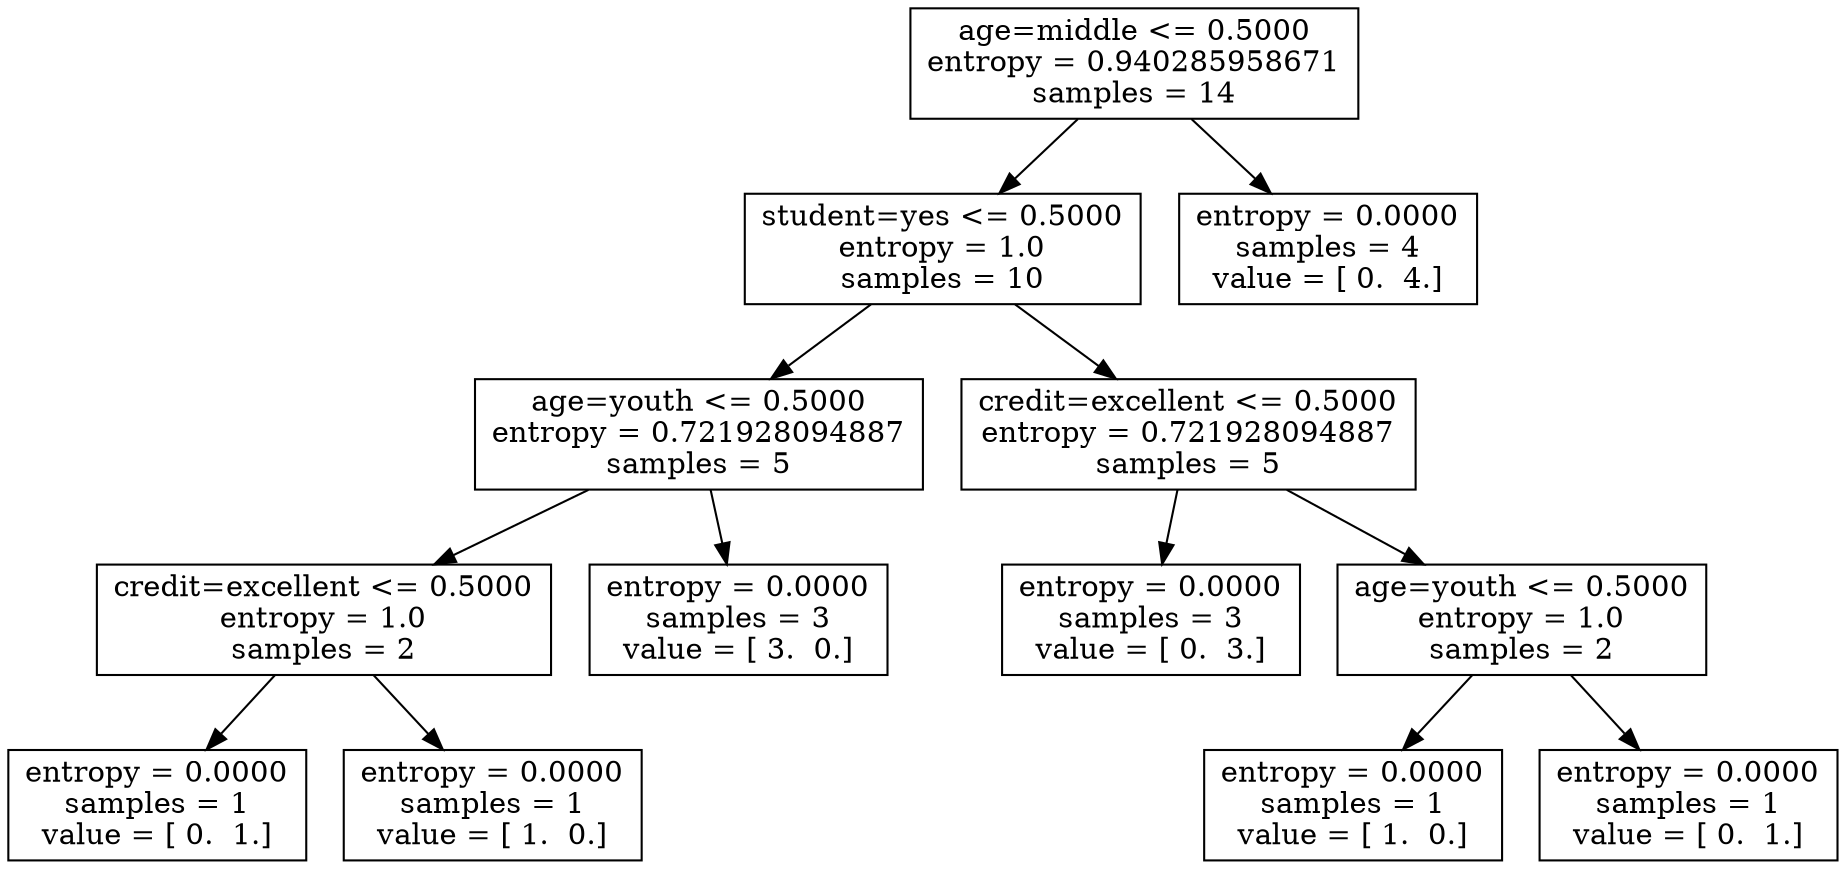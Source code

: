 digraph Tree {
0 [label="age=middle <= 0.5000\nentropy = 0.940285958671\nsamples = 14", shape="box"] ;
1 [label="student=yes <= 0.5000\nentropy = 1.0\nsamples = 10", shape="box"] ;
0 -> 1 ;
2 [label="age=youth <= 0.5000\nentropy = 0.721928094887\nsamples = 5", shape="box"] ;
1 -> 2 ;
3 [label="credit=excellent <= 0.5000\nentropy = 1.0\nsamples = 2", shape="box"] ;
2 -> 3 ;
4 [label="entropy = 0.0000\nsamples = 1\nvalue = [ 0.  1.]", shape="box"] ;
3 -> 4 ;
5 [label="entropy = 0.0000\nsamples = 1\nvalue = [ 1.  0.]", shape="box"] ;
3 -> 5 ;
6 [label="entropy = 0.0000\nsamples = 3\nvalue = [ 3.  0.]", shape="box"] ;
2 -> 6 ;
7 [label="credit=excellent <= 0.5000\nentropy = 0.721928094887\nsamples = 5", shape="box"] ;
1 -> 7 ;
8 [label="entropy = 0.0000\nsamples = 3\nvalue = [ 0.  3.]", shape="box"] ;
7 -> 8 ;
9 [label="age=youth <= 0.5000\nentropy = 1.0\nsamples = 2", shape="box"] ;
7 -> 9 ;
10 [label="entropy = 0.0000\nsamples = 1\nvalue = [ 1.  0.]", shape="box"] ;
9 -> 10 ;
11 [label="entropy = 0.0000\nsamples = 1\nvalue = [ 0.  1.]", shape="box"] ;
9 -> 11 ;
12 [label="entropy = 0.0000\nsamples = 4\nvalue = [ 0.  4.]", shape="box"] ;
0 -> 12 ;
}